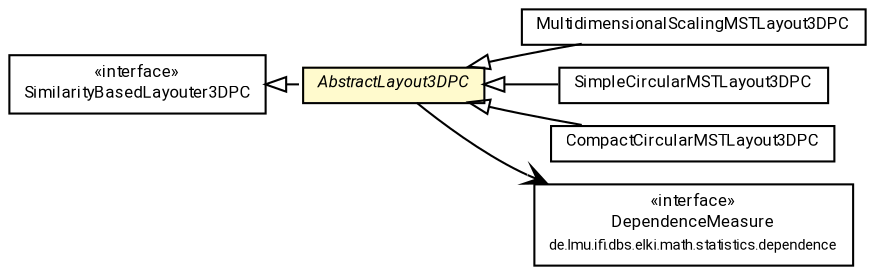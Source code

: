 #!/usr/local/bin/dot
#
# Class diagram 
# Generated by UMLGraph version R5_7_2-60-g0e99a6 (http://www.spinellis.gr/umlgraph/)
#

digraph G {
	graph [fontnames="svg"]
	edge [fontname="Roboto",fontsize=7,labelfontname="Roboto",labelfontsize=7,color="black"];
	node [fontname="Roboto",fontcolor="black",fontsize=8,shape=plaintext,margin=0,width=0,height=0];
	nodesep=0.15;
	ranksep=0.25;
	rankdir=LR;
	// de.lmu.ifi.dbs.elki.visualization.parallel3d.layout.MultidimensionalScalingMSTLayout3DPC
	c1121741 [label=<<table title="de.lmu.ifi.dbs.elki.visualization.parallel3d.layout.MultidimensionalScalingMSTLayout3DPC" border="0" cellborder="1" cellspacing="0" cellpadding="2" href="MultidimensionalScalingMSTLayout3DPC.html" target="_parent">
		<tr><td><table border="0" cellspacing="0" cellpadding="1">
		<tr><td align="center" balign="center"> <font face="Roboto">MultidimensionalScalingMSTLayout3DPC</font> </td></tr>
		</table></td></tr>
		</table>>, URL="MultidimensionalScalingMSTLayout3DPC.html"];
	// de.lmu.ifi.dbs.elki.visualization.parallel3d.layout.SimpleCircularMSTLayout3DPC
	c1121745 [label=<<table title="de.lmu.ifi.dbs.elki.visualization.parallel3d.layout.SimpleCircularMSTLayout3DPC" border="0" cellborder="1" cellspacing="0" cellpadding="2" href="SimpleCircularMSTLayout3DPC.html" target="_parent">
		<tr><td><table border="0" cellspacing="0" cellpadding="1">
		<tr><td align="center" balign="center"> <font face="Roboto">SimpleCircularMSTLayout3DPC</font> </td></tr>
		</table></td></tr>
		</table>>, URL="SimpleCircularMSTLayout3DPC.html"];
	// de.lmu.ifi.dbs.elki.visualization.parallel3d.layout.SimilarityBasedLayouter3DPC
	c1121748 [label=<<table title="de.lmu.ifi.dbs.elki.visualization.parallel3d.layout.SimilarityBasedLayouter3DPC" border="0" cellborder="1" cellspacing="0" cellpadding="2" href="SimilarityBasedLayouter3DPC.html" target="_parent">
		<tr><td><table border="0" cellspacing="0" cellpadding="1">
		<tr><td align="center" balign="center"> &#171;interface&#187; </td></tr>
		<tr><td align="center" balign="center"> <font face="Roboto">SimilarityBasedLayouter3DPC</font> </td></tr>
		</table></td></tr>
		</table>>, URL="SimilarityBasedLayouter3DPC.html"];
	// de.lmu.ifi.dbs.elki.visualization.parallel3d.layout.CompactCircularMSTLayout3DPC
	c1121749 [label=<<table title="de.lmu.ifi.dbs.elki.visualization.parallel3d.layout.CompactCircularMSTLayout3DPC" border="0" cellborder="1" cellspacing="0" cellpadding="2" href="CompactCircularMSTLayout3DPC.html" target="_parent">
		<tr><td><table border="0" cellspacing="0" cellpadding="1">
		<tr><td align="center" balign="center"> <font face="Roboto">CompactCircularMSTLayout3DPC</font> </td></tr>
		</table></td></tr>
		</table>>, URL="CompactCircularMSTLayout3DPC.html"];
	// de.lmu.ifi.dbs.elki.visualization.parallel3d.layout.AbstractLayout3DPC<N extends de.lmu.ifi.dbs.elki.visualization.parallel3d.layout.Layout.Node>
	c1121752 [label=<<table title="de.lmu.ifi.dbs.elki.visualization.parallel3d.layout.AbstractLayout3DPC" border="0" cellborder="1" cellspacing="0" cellpadding="2" bgcolor="lemonChiffon" href="AbstractLayout3DPC.html" target="_parent">
		<tr><td><table border="0" cellspacing="0" cellpadding="1">
		<tr><td align="center" balign="center"> <font face="Roboto"><i>AbstractLayout3DPC</i></font> </td></tr>
		</table></td></tr>
		</table>>, URL="AbstractLayout3DPC.html"];
	// de.lmu.ifi.dbs.elki.math.statistics.dependence.DependenceMeasure
	c1123185 [label=<<table title="de.lmu.ifi.dbs.elki.math.statistics.dependence.DependenceMeasure" border="0" cellborder="1" cellspacing="0" cellpadding="2" href="../../../math/statistics/dependence/DependenceMeasure.html" target="_parent">
		<tr><td><table border="0" cellspacing="0" cellpadding="1">
		<tr><td align="center" balign="center"> &#171;interface&#187; </td></tr>
		<tr><td align="center" balign="center"> <font face="Roboto">DependenceMeasure</font> </td></tr>
		<tr><td align="center" balign="center"> <font face="Roboto" point-size="7.0">de.lmu.ifi.dbs.elki.math.statistics.dependence</font> </td></tr>
		</table></td></tr>
		</table>>, URL="../../../math/statistics/dependence/DependenceMeasure.html"];
	// de.lmu.ifi.dbs.elki.visualization.parallel3d.layout.MultidimensionalScalingMSTLayout3DPC extends de.lmu.ifi.dbs.elki.visualization.parallel3d.layout.AbstractLayout3DPC<N extends de.lmu.ifi.dbs.elki.visualization.parallel3d.layout.Layout.Node>
	c1121752 -> c1121741 [arrowtail=empty,dir=back,weight=10];
	// de.lmu.ifi.dbs.elki.visualization.parallel3d.layout.SimpleCircularMSTLayout3DPC extends de.lmu.ifi.dbs.elki.visualization.parallel3d.layout.AbstractLayout3DPC<N extends de.lmu.ifi.dbs.elki.visualization.parallel3d.layout.Layout.Node>
	c1121752 -> c1121745 [arrowtail=empty,dir=back,weight=10];
	// de.lmu.ifi.dbs.elki.visualization.parallel3d.layout.CompactCircularMSTLayout3DPC extends de.lmu.ifi.dbs.elki.visualization.parallel3d.layout.AbstractLayout3DPC<N extends de.lmu.ifi.dbs.elki.visualization.parallel3d.layout.Layout.Node>
	c1121752 -> c1121749 [arrowtail=empty,dir=back,weight=10];
	// de.lmu.ifi.dbs.elki.visualization.parallel3d.layout.AbstractLayout3DPC<N extends de.lmu.ifi.dbs.elki.visualization.parallel3d.layout.Layout.Node> implements de.lmu.ifi.dbs.elki.visualization.parallel3d.layout.SimilarityBasedLayouter3DPC
	c1121748 -> c1121752 [arrowtail=empty,style=dashed,dir=back,weight=9];
	// de.lmu.ifi.dbs.elki.visualization.parallel3d.layout.AbstractLayout3DPC<N extends de.lmu.ifi.dbs.elki.visualization.parallel3d.layout.Layout.Node> navassoc de.lmu.ifi.dbs.elki.math.statistics.dependence.DependenceMeasure
	c1121752 -> c1123185 [arrowhead=open,weight=1];
}

